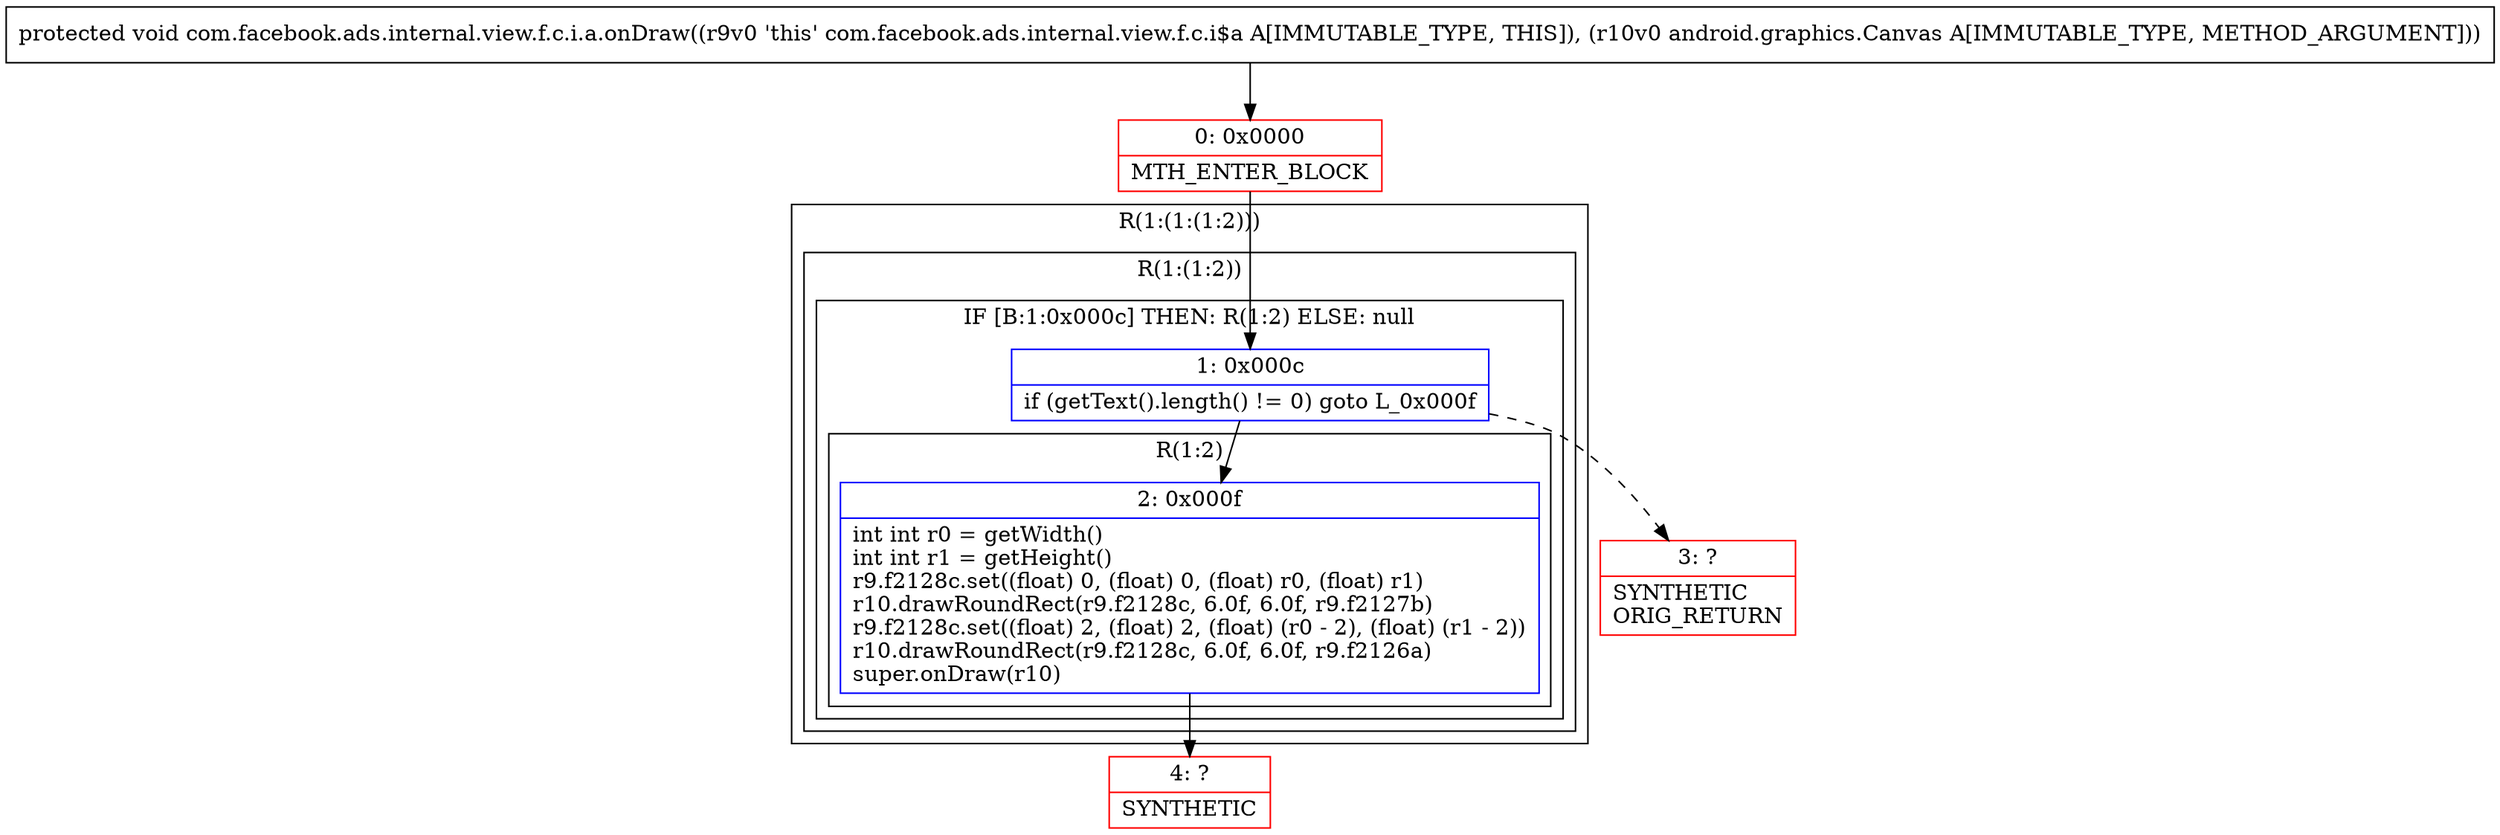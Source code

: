 digraph "CFG forcom.facebook.ads.internal.view.f.c.i.a.onDraw(Landroid\/graphics\/Canvas;)V" {
subgraph cluster_Region_13393603 {
label = "R(1:(1:(1:2)))";
node [shape=record,color=blue];
subgraph cluster_Region_979133291 {
label = "R(1:(1:2))";
node [shape=record,color=blue];
subgraph cluster_IfRegion_2025655989 {
label = "IF [B:1:0x000c] THEN: R(1:2) ELSE: null";
node [shape=record,color=blue];
Node_1 [shape=record,label="{1\:\ 0x000c|if (getText().length() != 0) goto L_0x000f\l}"];
subgraph cluster_Region_740483708 {
label = "R(1:2)";
node [shape=record,color=blue];
Node_2 [shape=record,label="{2\:\ 0x000f|int int r0 = getWidth()\lint int r1 = getHeight()\lr9.f2128c.set((float) 0, (float) 0, (float) r0, (float) r1)\lr10.drawRoundRect(r9.f2128c, 6.0f, 6.0f, r9.f2127b)\lr9.f2128c.set((float) 2, (float) 2, (float) (r0 \- 2), (float) (r1 \- 2))\lr10.drawRoundRect(r9.f2128c, 6.0f, 6.0f, r9.f2126a)\lsuper.onDraw(r10)\l}"];
}
}
}
}
Node_0 [shape=record,color=red,label="{0\:\ 0x0000|MTH_ENTER_BLOCK\l}"];
Node_3 [shape=record,color=red,label="{3\:\ ?|SYNTHETIC\lORIG_RETURN\l}"];
Node_4 [shape=record,color=red,label="{4\:\ ?|SYNTHETIC\l}"];
MethodNode[shape=record,label="{protected void com.facebook.ads.internal.view.f.c.i.a.onDraw((r9v0 'this' com.facebook.ads.internal.view.f.c.i$a A[IMMUTABLE_TYPE, THIS]), (r10v0 android.graphics.Canvas A[IMMUTABLE_TYPE, METHOD_ARGUMENT])) }"];
MethodNode -> Node_0;
Node_1 -> Node_2;
Node_1 -> Node_3[style=dashed];
Node_2 -> Node_4;
Node_0 -> Node_1;
}

